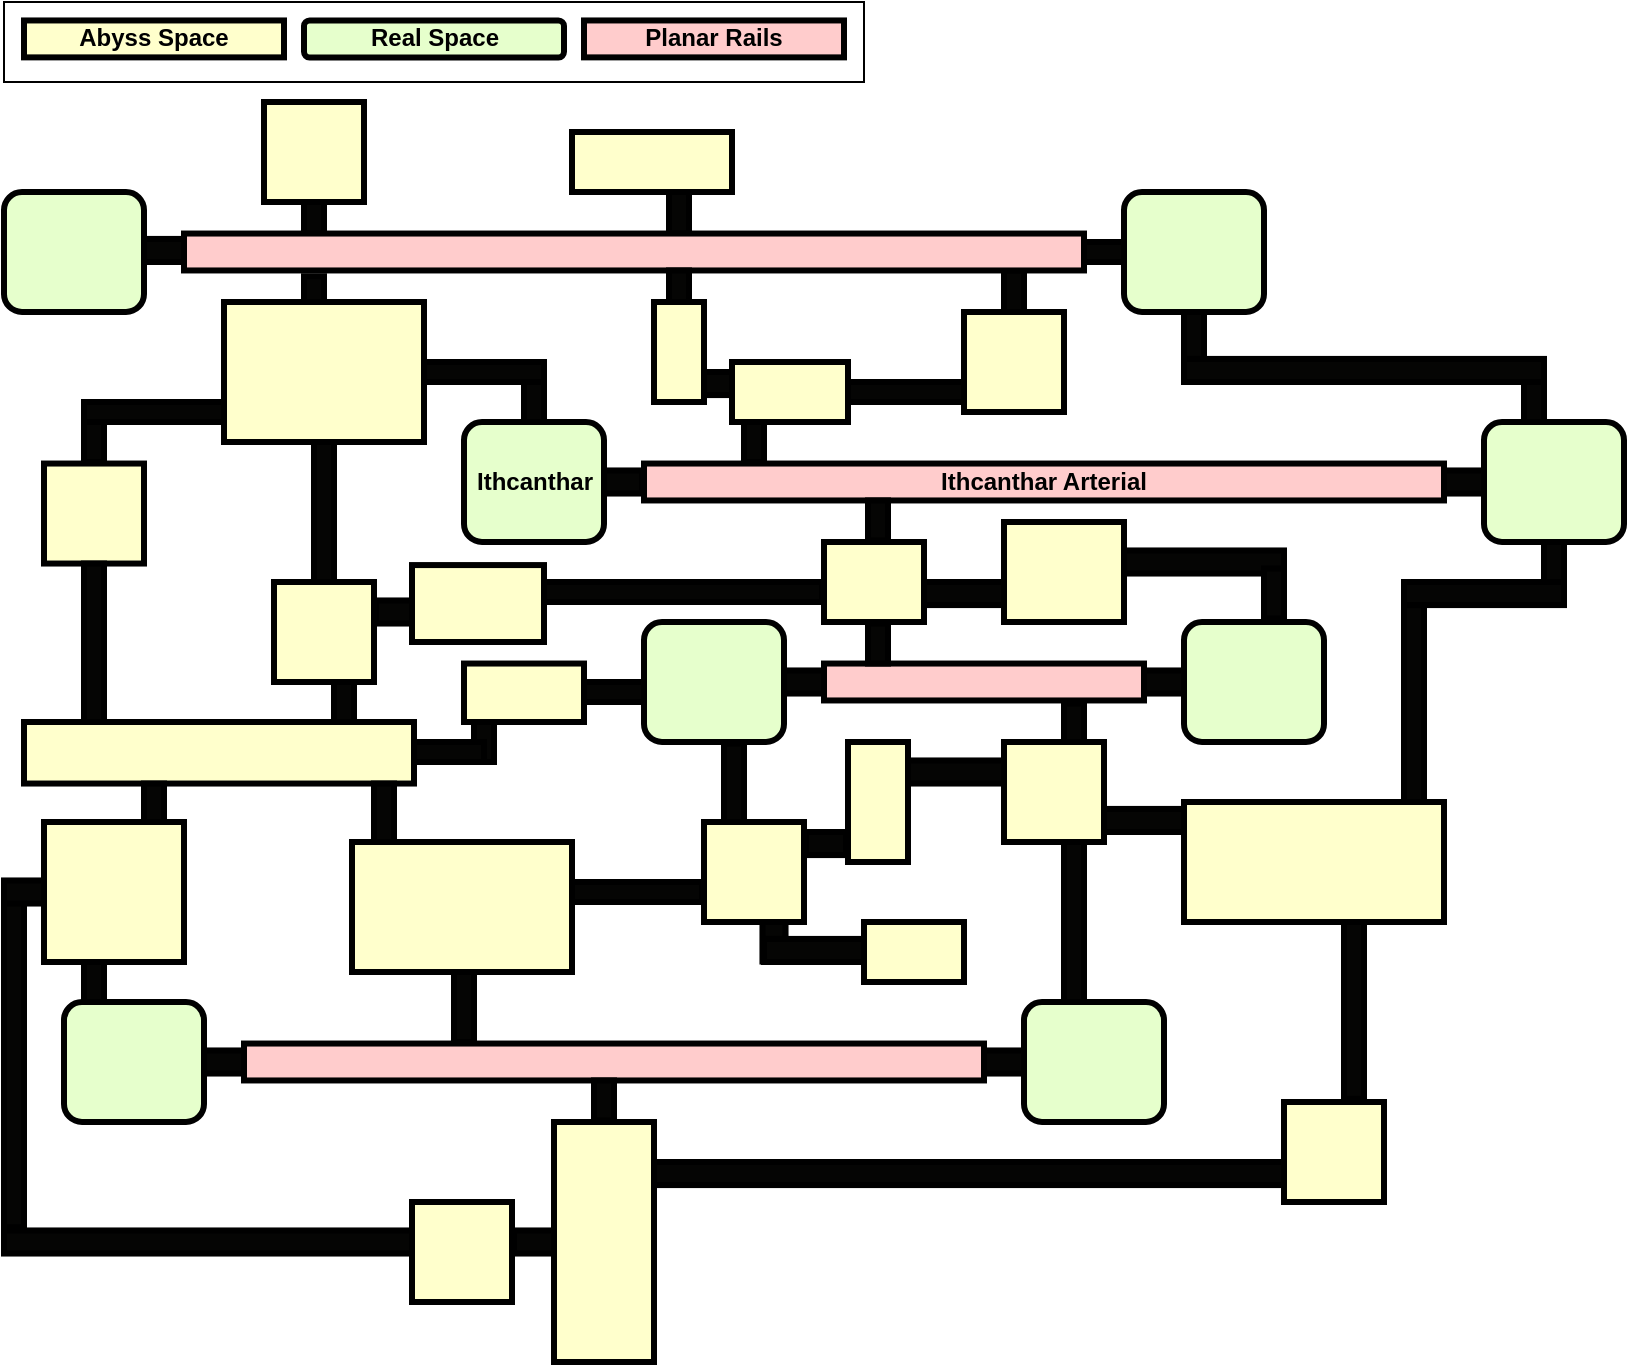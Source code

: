 <mxfile version="15.3.3" type="github">
  <diagram name="Page-1" id="c7558073-3199-34d8-9f00-42111426c3f3">
    <mxGraphModel dx="855" dy="312" grid="1" gridSize="10" guides="1" tooltips="1" connect="1" arrows="1" fold="1" page="1" pageScale="1" pageWidth="826" pageHeight="1169" background="none" math="0" shadow="0">
      <root>
        <mxCell id="0" />
        <mxCell id="1" parent="0" />
        <mxCell id="PadTIyMqERsMDA0XlbBG-208" value="" style="whiteSpace=wrap;align=center;verticalAlign=middle;fontStyle=1;strokeWidth=3;fillColor=#050504;" vertex="1" parent="1">
          <mxGeometry x="206" y="319.23" width="24" height="11.54" as="geometry" />
        </mxCell>
        <mxCell id="PadTIyMqERsMDA0XlbBG-205" value="" style="whiteSpace=wrap;align=center;verticalAlign=middle;fontStyle=1;strokeWidth=3;fillColor=#050504;" vertex="1" parent="1">
          <mxGeometry x="550" y="370.77" width="10" height="20" as="geometry" />
        </mxCell>
        <mxCell id="PadTIyMqERsMDA0XlbBG-204" value="" style="whiteSpace=wrap;align=center;verticalAlign=middle;fontStyle=1;strokeWidth=3;fillColor=#050504;" vertex="1" parent="1">
          <mxGeometry x="369" y="205.0" width="19" height="11.54" as="geometry" />
        </mxCell>
        <mxCell id="PadTIyMqERsMDA0XlbBG-190" value="" style="whiteSpace=wrap;align=center;verticalAlign=middle;fontStyle=1;strokeWidth=3;fillColor=#050504;" vertex="1" parent="1">
          <mxGeometry x="340" y="600" width="320" height="11.54" as="geometry" />
        </mxCell>
        <mxCell id="PadTIyMqERsMDA0XlbBG-186" value="" style="whiteSpace=wrap;align=center;verticalAlign=middle;fontStyle=1;strokeWidth=3;fillColor=#050504;rotation=90;" vertex="1" parent="1">
          <mxGeometry x="395" y="484" width="20" height="11.54" as="geometry" />
        </mxCell>
        <mxCell id="PadTIyMqERsMDA0XlbBG-184" value="" style="whiteSpace=wrap;align=center;verticalAlign=middle;fontStyle=1;strokeWidth=3;fillColor=#050504;" vertex="1" parent="1">
          <mxGeometry x="421" y="435.0" width="20" height="11.54" as="geometry" />
        </mxCell>
        <mxCell id="PadTIyMqERsMDA0XlbBG-183" value="" style="whiteSpace=wrap;align=center;verticalAlign=middle;fontStyle=1;strokeWidth=3;fillColor=#050504;" vertex="1" parent="1">
          <mxGeometry x="300" y="460" width="69" height="10" as="geometry" />
        </mxCell>
        <mxCell id="PadTIyMqERsMDA0XlbBG-160" value="" style="whiteSpace=wrap;align=center;verticalAlign=middle;fontStyle=1;strokeWidth=3;fillColor=#050504;" vertex="1" parent="1">
          <mxGeometry x="520" y="154.23" width="10" height="25.77" as="geometry" />
        </mxCell>
        <mxCell id="PadTIyMqERsMDA0XlbBG-154" value="" style="whiteSpace=wrap;align=center;verticalAlign=middle;fontStyle=1;strokeWidth=3;fillColor=#050504;" vertex="1" parent="1">
          <mxGeometry x="60" y="220" width="70" height="10" as="geometry" />
        </mxCell>
        <mxCell id="PadTIyMqERsMDA0XlbBG-153" value="" style="whiteSpace=wrap;align=center;verticalAlign=middle;fontStyle=1;strokeWidth=3;fillColor=#050504;" vertex="1" parent="1">
          <mxGeometry x="90" y="138.46" width="20" height="11.54" as="geometry" />
        </mxCell>
        <mxCell id="PadTIyMqERsMDA0XlbBG-152" value="" style="whiteSpace=wrap;align=center;verticalAlign=middle;fontStyle=1;strokeWidth=3;fillColor=#050504;" vertex="1" parent="1">
          <mxGeometry x="352.5" y="110" width="10" height="25.77" as="geometry" />
        </mxCell>
        <mxCell id="PadTIyMqERsMDA0XlbBG-151" value="" style="whiteSpace=wrap;align=center;verticalAlign=middle;fontStyle=1;strokeWidth=3;fillColor=#050504;" vertex="1" parent="1">
          <mxGeometry x="170" y="120" width="10" height="15.77" as="geometry" />
        </mxCell>
        <mxCell id="PadTIyMqERsMDA0XlbBG-103" value="" style="group" vertex="1" connectable="0" parent="1">
          <mxGeometry x="20" y="20" width="430" height="40" as="geometry" />
        </mxCell>
        <mxCell id="PadTIyMqERsMDA0XlbBG-102" value="" style="rounded=0;whiteSpace=wrap;html=1;hachureGap=4;pointerEvents=0;strokeColor=default;" vertex="1" parent="PadTIyMqERsMDA0XlbBG-103">
          <mxGeometry width="430" height="40" as="geometry" />
        </mxCell>
        <mxCell id="PadTIyMqERsMDA0XlbBG-96" value="Abyss Space" style="whiteSpace=wrap;align=center;verticalAlign=middle;fontStyle=1;strokeWidth=3;fillColor=#FFFFCC" vertex="1" parent="PadTIyMqERsMDA0XlbBG-103">
          <mxGeometry x="10" y="9.231" width="130" height="18.462" as="geometry" />
        </mxCell>
        <mxCell id="PadTIyMqERsMDA0XlbBG-97" value="Planar Rails" style="whiteSpace=wrap;align=center;verticalAlign=middle;size=0.231;fontStyle=1;strokeWidth=3;fillColor=#FFCCCC;strokeColor=default;" vertex="1" parent="PadTIyMqERsMDA0XlbBG-103">
          <mxGeometry x="290" y="9.231" width="130" height="18.462" as="geometry" />
        </mxCell>
        <mxCell id="PadTIyMqERsMDA0XlbBG-98" value="Real Space" style="verticalAlign=middle;align=center;fontSize=12;fontFamily=Helvetica;html=1;rounded=1;fontStyle=1;strokeWidth=3;fillColor=#E6FFCC" vertex="1" parent="PadTIyMqERsMDA0XlbBG-103">
          <mxGeometry x="150" y="9.231" width="130" height="18.462" as="geometry" />
        </mxCell>
        <mxCell id="PadTIyMqERsMDA0XlbBG-104" value="" style="whiteSpace=wrap;align=center;verticalAlign=middle;size=0.231;fontStyle=1;strokeWidth=3;fillColor=#FFCCCC;strokeColor=default;" vertex="1" parent="1">
          <mxGeometry x="110" y="135.77" width="450" height="18.46" as="geometry" />
        </mxCell>
        <mxCell id="PadTIyMqERsMDA0XlbBG-115" value="" style="verticalAlign=middle;align=center;fontSize=12;fontFamily=Helvetica;html=1;rounded=1;fontStyle=1;strokeWidth=3;fillColor=#E6FFCC" vertex="1" parent="1">
          <mxGeometry x="20" y="115" width="70" height="60" as="geometry" />
        </mxCell>
        <mxCell id="PadTIyMqERsMDA0XlbBG-117" value="" style="whiteSpace=wrap;align=center;verticalAlign=middle;fontStyle=1;strokeWidth=3;fillColor=#FFFFCC" vertex="1" parent="1">
          <mxGeometry x="150" y="70" width="50" height="50" as="geometry" />
        </mxCell>
        <mxCell id="PadTIyMqERsMDA0XlbBG-118" value="Ithcanthar Arterial" style="whiteSpace=wrap;align=center;verticalAlign=middle;size=0.231;fontStyle=1;strokeWidth=3;fillColor=#FFCCCC;strokeColor=default;" vertex="1" parent="1">
          <mxGeometry x="340" y="250.77" width="400" height="18.46" as="geometry" />
        </mxCell>
        <mxCell id="PadTIyMqERsMDA0XlbBG-119" value="" style="whiteSpace=wrap;align=center;verticalAlign=middle;size=0.231;fontStyle=1;strokeWidth=3;fillColor=#FFCCCC;strokeColor=default;" vertex="1" parent="1">
          <mxGeometry x="140" y="540.77" width="370" height="18.46" as="geometry" />
        </mxCell>
        <mxCell id="PadTIyMqERsMDA0XlbBG-120" value="" style="whiteSpace=wrap;align=center;verticalAlign=middle;size=0.231;fontStyle=1;strokeWidth=3;fillColor=#FFCCCC;strokeColor=default;" vertex="1" parent="1">
          <mxGeometry x="430" y="350.77" width="160" height="18.46" as="geometry" />
        </mxCell>
        <mxCell id="PadTIyMqERsMDA0XlbBG-121" value="Ithcanthar" style="verticalAlign=middle;align=center;fontSize=12;fontFamily=Helvetica;html=1;rounded=1;fontStyle=1;strokeWidth=3;fillColor=#E6FFCC" vertex="1" parent="1">
          <mxGeometry x="250" y="230" width="70" height="60" as="geometry" />
        </mxCell>
        <mxCell id="PadTIyMqERsMDA0XlbBG-122" value="" style="verticalAlign=middle;align=center;fontSize=12;fontFamily=Helvetica;html=1;rounded=1;fontStyle=1;strokeWidth=3;fillColor=#E6FFCC" vertex="1" parent="1">
          <mxGeometry x="580" y="115" width="70" height="60" as="geometry" />
        </mxCell>
        <mxCell id="PadTIyMqERsMDA0XlbBG-123" value="" style="verticalAlign=middle;align=center;fontSize=12;fontFamily=Helvetica;html=1;rounded=1;fontStyle=1;strokeWidth=3;fillColor=#E6FFCC" vertex="1" parent="1">
          <mxGeometry x="760" y="230" width="70" height="60" as="geometry" />
        </mxCell>
        <mxCell id="PadTIyMqERsMDA0XlbBG-124" value="" style="verticalAlign=middle;align=center;fontSize=12;fontFamily=Helvetica;html=1;rounded=1;fontStyle=1;strokeWidth=3;fillColor=#E6FFCC" vertex="1" parent="1">
          <mxGeometry x="610" y="330" width="70" height="60" as="geometry" />
        </mxCell>
        <mxCell id="PadTIyMqERsMDA0XlbBG-125" value="" style="verticalAlign=middle;align=center;fontSize=12;fontFamily=Helvetica;html=1;rounded=1;fontStyle=1;strokeWidth=3;fillColor=#E6FFCC" vertex="1" parent="1">
          <mxGeometry x="340" y="330" width="70" height="60" as="geometry" />
        </mxCell>
        <mxCell id="PadTIyMqERsMDA0XlbBG-126" value="" style="verticalAlign=middle;align=center;fontSize=12;fontFamily=Helvetica;html=1;rounded=1;fontStyle=1;strokeWidth=3;fillColor=#E6FFCC" vertex="1" parent="1">
          <mxGeometry x="530" y="520" width="70" height="60" as="geometry" />
        </mxCell>
        <mxCell id="PadTIyMqERsMDA0XlbBG-127" value="" style="verticalAlign=middle;align=center;fontSize=12;fontFamily=Helvetica;html=1;rounded=1;fontStyle=1;strokeWidth=3;fillColor=#E6FFCC" vertex="1" parent="1">
          <mxGeometry x="50" y="520" width="70" height="60" as="geometry" />
        </mxCell>
        <mxCell id="PadTIyMqERsMDA0XlbBG-128" value="" style="whiteSpace=wrap;align=center;verticalAlign=middle;fontStyle=1;strokeWidth=3;fillColor=#FFFFCC" vertex="1" parent="1">
          <mxGeometry x="130" y="170" width="100" height="70" as="geometry" />
        </mxCell>
        <mxCell id="PadTIyMqERsMDA0XlbBG-129" value="" style="whiteSpace=wrap;align=center;verticalAlign=middle;fontStyle=1;strokeWidth=3;fillColor=#FFFFCC" vertex="1" parent="1">
          <mxGeometry x="155" y="310" width="50" height="50" as="geometry" />
        </mxCell>
        <mxCell id="PadTIyMqERsMDA0XlbBG-130" value="" style="whiteSpace=wrap;align=center;verticalAlign=middle;fontStyle=1;strokeWidth=3;fillColor=#FFFFCC" vertex="1" parent="1">
          <mxGeometry x="30" y="380" width="195" height="30.77" as="geometry" />
        </mxCell>
        <mxCell id="PadTIyMqERsMDA0XlbBG-131" value="" style="whiteSpace=wrap;align=center;verticalAlign=middle;fontStyle=1;strokeWidth=3;fillColor=#FFFFCC" vertex="1" parent="1">
          <mxGeometry x="40" y="430" width="70" height="70" as="geometry" />
        </mxCell>
        <mxCell id="PadTIyMqERsMDA0XlbBG-132" value="" style="whiteSpace=wrap;align=center;verticalAlign=middle;fontStyle=1;strokeWidth=3;fillColor=#FFFFCC" vertex="1" parent="1">
          <mxGeometry x="250" y="350.77" width="60" height="29.23" as="geometry" />
        </mxCell>
        <mxCell id="PadTIyMqERsMDA0XlbBG-133" value="" style="whiteSpace=wrap;align=center;verticalAlign=middle;fontStyle=1;strokeWidth=3;fillColor=#FFFFCC" vertex="1" parent="1">
          <mxGeometry x="430" y="290" width="50" height="40" as="geometry" />
        </mxCell>
        <mxCell id="PadTIyMqERsMDA0XlbBG-134" value="" style="whiteSpace=wrap;align=center;verticalAlign=middle;fontStyle=1;strokeWidth=3;fillColor=#FFFFCC" vertex="1" parent="1">
          <mxGeometry x="345" y="170" width="25" height="50" as="geometry" />
        </mxCell>
        <mxCell id="PadTIyMqERsMDA0XlbBG-135" value="" style="whiteSpace=wrap;align=center;verticalAlign=middle;fontStyle=1;strokeWidth=3;fillColor=#FFFFCC" vertex="1" parent="1">
          <mxGeometry x="384" y="200" width="58" height="30" as="geometry" />
        </mxCell>
        <mxCell id="PadTIyMqERsMDA0XlbBG-136" value="" style="whiteSpace=wrap;align=center;verticalAlign=middle;fontStyle=1;strokeWidth=3;fillColor=#FFFFCC" vertex="1" parent="1">
          <mxGeometry x="500" y="175" width="50" height="50" as="geometry" />
        </mxCell>
        <mxCell id="PadTIyMqERsMDA0XlbBG-137" value="" style="whiteSpace=wrap;align=center;verticalAlign=middle;fontStyle=1;strokeWidth=3;fillColor=#FFFFCC" vertex="1" parent="1">
          <mxGeometry x="304" y="85" width="80" height="30" as="geometry" />
        </mxCell>
        <mxCell id="PadTIyMqERsMDA0XlbBG-138" value="" style="whiteSpace=wrap;align=center;verticalAlign=middle;fontStyle=1;strokeWidth=3;fillColor=#FFFFCC" vertex="1" parent="1">
          <mxGeometry x="520" y="390" width="50" height="50" as="geometry" />
        </mxCell>
        <mxCell id="PadTIyMqERsMDA0XlbBG-139" value="" style="whiteSpace=wrap;align=center;verticalAlign=middle;fontStyle=1;strokeWidth=3;fillColor=#FFFFCC" vertex="1" parent="1">
          <mxGeometry x="610" y="420" width="130" height="60" as="geometry" />
        </mxCell>
        <mxCell id="PadTIyMqERsMDA0XlbBG-140" value="" style="whiteSpace=wrap;align=center;verticalAlign=middle;fontStyle=1;strokeWidth=3;fillColor=#FFFFCC" vertex="1" parent="1">
          <mxGeometry x="442" y="390" width="30" height="60" as="geometry" />
        </mxCell>
        <mxCell id="PadTIyMqERsMDA0XlbBG-141" value="" style="whiteSpace=wrap;align=center;verticalAlign=middle;fontStyle=1;strokeWidth=3;fillColor=#FFFFCC" vertex="1" parent="1">
          <mxGeometry x="370" y="430" width="50" height="50" as="geometry" />
        </mxCell>
        <mxCell id="PadTIyMqERsMDA0XlbBG-142" value="" style="whiteSpace=wrap;align=center;verticalAlign=middle;fontStyle=1;strokeWidth=3;fillColor=#FFFFCC" vertex="1" parent="1">
          <mxGeometry x="450" y="480" width="50" height="30" as="geometry" />
        </mxCell>
        <mxCell id="PadTIyMqERsMDA0XlbBG-143" value="" style="whiteSpace=wrap;align=center;verticalAlign=middle;fontStyle=1;strokeWidth=3;fillColor=#FFFFCC" vertex="1" parent="1">
          <mxGeometry x="194" y="440" width="110" height="65" as="geometry" />
        </mxCell>
        <mxCell id="PadTIyMqERsMDA0XlbBG-144" value="" style="whiteSpace=wrap;align=center;verticalAlign=middle;fontStyle=1;strokeWidth=3;fillColor=#FFFFCC" vertex="1" parent="1">
          <mxGeometry x="224" y="620" width="50" height="50" as="geometry" />
        </mxCell>
        <mxCell id="PadTIyMqERsMDA0XlbBG-145" value="" style="whiteSpace=wrap;align=center;verticalAlign=middle;fontStyle=1;strokeWidth=3;fillColor=#FFFFCC" vertex="1" parent="1">
          <mxGeometry x="295" y="580" width="50" height="120" as="geometry" />
        </mxCell>
        <mxCell id="PadTIyMqERsMDA0XlbBG-146" value="" style="whiteSpace=wrap;align=center;verticalAlign=middle;fontStyle=1;strokeWidth=3;fillColor=#FFFFCC" vertex="1" parent="1">
          <mxGeometry x="660" y="570" width="50" height="50" as="geometry" />
        </mxCell>
        <mxCell id="PadTIyMqERsMDA0XlbBG-147" value="" style="whiteSpace=wrap;align=center;verticalAlign=middle;fontStyle=1;strokeWidth=3;fillColor=#FFFFCC" vertex="1" parent="1">
          <mxGeometry x="40" y="250.77" width="50" height="50" as="geometry" />
        </mxCell>
        <mxCell id="PadTIyMqERsMDA0XlbBG-155" value="" style="whiteSpace=wrap;align=center;verticalAlign=middle;fontStyle=1;strokeWidth=3;fillColor=#050504;" vertex="1" parent="1">
          <mxGeometry x="560" y="140" width="20" height="10" as="geometry" />
        </mxCell>
        <mxCell id="PadTIyMqERsMDA0XlbBG-156" value="" style="whiteSpace=wrap;align=center;verticalAlign=middle;fontStyle=1;strokeWidth=3;fillColor=#050504;" vertex="1" parent="1">
          <mxGeometry x="352.5" y="154.23" width="10" height="15.77" as="geometry" />
        </mxCell>
        <mxCell id="PadTIyMqERsMDA0XlbBG-158" value="" style="whiteSpace=wrap;align=center;verticalAlign=middle;fontStyle=1;strokeWidth=3;fillColor=#050504;" vertex="1" parent="1">
          <mxGeometry x="390" y="230" width="10" height="20" as="geometry" />
        </mxCell>
        <mxCell id="PadTIyMqERsMDA0XlbBG-159" value="" style="whiteSpace=wrap;align=center;verticalAlign=middle;fontStyle=1;strokeWidth=3;fillColor=#050504;" vertex="1" parent="1">
          <mxGeometry x="442" y="210" width="58" height="10" as="geometry" />
        </mxCell>
        <mxCell id="PadTIyMqERsMDA0XlbBG-161" value="" style="whiteSpace=wrap;align=center;verticalAlign=middle;fontStyle=1;strokeWidth=3;fillColor=#050504;" vertex="1" parent="1">
          <mxGeometry x="320" y="254.23" width="19" height="11.54" as="geometry" />
        </mxCell>
        <mxCell id="PadTIyMqERsMDA0XlbBG-162" value="" style="whiteSpace=wrap;align=center;verticalAlign=middle;fontStyle=1;strokeWidth=3;fillColor=#050504;" vertex="1" parent="1">
          <mxGeometry x="580" y="294.23" width="80" height="11.54" as="geometry" />
        </mxCell>
        <mxCell id="PadTIyMqERsMDA0XlbBG-163" value="" style="whiteSpace=wrap;align=center;verticalAlign=middle;fontStyle=1;strokeWidth=3;fillColor=#050504;" vertex="1" parent="1">
          <mxGeometry x="740" y="254.23" width="20" height="11.54" as="geometry" />
        </mxCell>
        <mxCell id="PadTIyMqERsMDA0XlbBG-164" value="" style="whiteSpace=wrap;align=center;verticalAlign=middle;fontStyle=1;strokeWidth=3;fillColor=#050504;" vertex="1" parent="1">
          <mxGeometry x="410" y="354.23" width="20" height="11.54" as="geometry" />
        </mxCell>
        <mxCell id="PadTIyMqERsMDA0XlbBG-165" value="" style="whiteSpace=wrap;align=center;verticalAlign=middle;fontStyle=1;strokeWidth=3;fillColor=#050504;" vertex="1" parent="1">
          <mxGeometry x="510" y="544.23" width="20" height="11.54" as="geometry" />
        </mxCell>
        <mxCell id="PadTIyMqERsMDA0XlbBG-166" value="" style="whiteSpace=wrap;align=center;verticalAlign=middle;fontStyle=1;strokeWidth=3;fillColor=#050504;" vertex="1" parent="1">
          <mxGeometry x="120" y="544.23" width="20" height="11.54" as="geometry" />
        </mxCell>
        <mxCell id="PadTIyMqERsMDA0XlbBG-167" value="" style="whiteSpace=wrap;align=center;verticalAlign=middle;fontStyle=1;strokeWidth=3;fillColor=#050504;" vertex="1" parent="1">
          <mxGeometry x="60" y="230" width="10" height="20" as="geometry" />
        </mxCell>
        <mxCell id="PadTIyMqERsMDA0XlbBG-168" value="" style="whiteSpace=wrap;align=center;verticalAlign=middle;fontStyle=1;strokeWidth=3;fillColor=#050504;" vertex="1" parent="1">
          <mxGeometry x="175" y="240" width="10" height="70" as="geometry" />
        </mxCell>
        <mxCell id="PadTIyMqERsMDA0XlbBG-169" value="" style="whiteSpace=wrap;align=center;verticalAlign=middle;fontStyle=1;strokeWidth=3;fillColor=#050504;" vertex="1" parent="1">
          <mxGeometry x="230" y="200" width="60" height="10" as="geometry" />
        </mxCell>
        <mxCell id="PadTIyMqERsMDA0XlbBG-170" value="" style="whiteSpace=wrap;align=center;verticalAlign=middle;fontStyle=1;strokeWidth=3;fillColor=#050504;" vertex="1" parent="1">
          <mxGeometry x="170" y="157.12" width="10" height="12.88" as="geometry" />
        </mxCell>
        <mxCell id="PadTIyMqERsMDA0XlbBG-171" value="" style="whiteSpace=wrap;align=center;verticalAlign=middle;fontStyle=1;strokeWidth=3;fillColor=#050504;" vertex="1" parent="1">
          <mxGeometry x="280" y="210" width="10" height="20" as="geometry" />
        </mxCell>
        <mxCell id="PadTIyMqERsMDA0XlbBG-172" value="" style="whiteSpace=wrap;align=center;verticalAlign=middle;fontStyle=1;strokeWidth=3;fillColor=#050504;" vertex="1" parent="1">
          <mxGeometry x="185" y="360" width="10" height="20" as="geometry" />
        </mxCell>
        <mxCell id="PadTIyMqERsMDA0XlbBG-173" value="" style="whiteSpace=wrap;align=center;verticalAlign=middle;fontStyle=1;strokeWidth=3;fillColor=#050504;" vertex="1" parent="1">
          <mxGeometry x="310" y="360" width="30" height="10" as="geometry" />
        </mxCell>
        <mxCell id="PadTIyMqERsMDA0XlbBG-174" value="" style="whiteSpace=wrap;align=center;verticalAlign=middle;fontStyle=1;strokeWidth=3;fillColor=#050504;" vertex="1" parent="1">
          <mxGeometry x="255" y="380" width="10" height="20" as="geometry" />
        </mxCell>
        <mxCell id="PadTIyMqERsMDA0XlbBG-175" value="" style="whiteSpace=wrap;align=center;verticalAlign=middle;fontStyle=1;strokeWidth=3;fillColor=#050504;" vertex="1" parent="1">
          <mxGeometry x="225" y="390" width="35" height="10" as="geometry" />
        </mxCell>
        <mxCell id="PadTIyMqERsMDA0XlbBG-176" value="" style="whiteSpace=wrap;align=center;verticalAlign=middle;fontStyle=1;strokeWidth=3;fillColor=#050504;" vertex="1" parent="1">
          <mxGeometry x="60" y="300.77" width="10" height="79.23" as="geometry" />
        </mxCell>
        <mxCell id="PadTIyMqERsMDA0XlbBG-177" value="" style="whiteSpace=wrap;align=center;verticalAlign=middle;fontStyle=1;strokeWidth=3;fillColor=#050504;" vertex="1" parent="1">
          <mxGeometry x="90" y="410.77" width="10" height="19.23" as="geometry" />
        </mxCell>
        <mxCell id="PadTIyMqERsMDA0XlbBG-178" value="" style="whiteSpace=wrap;align=center;verticalAlign=middle;fontStyle=1;strokeWidth=3;fillColor=#050504;" vertex="1" parent="1">
          <mxGeometry x="60" y="500" width="10" height="20" as="geometry" />
        </mxCell>
        <mxCell id="PadTIyMqERsMDA0XlbBG-179" value="" style="whiteSpace=wrap;align=center;verticalAlign=middle;fontStyle=1;strokeWidth=3;fillColor=#050504;" vertex="1" parent="1">
          <mxGeometry x="205" y="410.77" width="10" height="29.23" as="geometry" />
        </mxCell>
        <mxCell id="PadTIyMqERsMDA0XlbBG-180" value="" style="whiteSpace=wrap;align=center;verticalAlign=middle;fontStyle=1;strokeWidth=3;fillColor=#050504;" vertex="1" parent="1">
          <mxGeometry x="245" y="505" width="10" height="35" as="geometry" />
        </mxCell>
        <mxCell id="PadTIyMqERsMDA0XlbBG-181" value="" style="whiteSpace=wrap;align=center;verticalAlign=middle;fontStyle=1;strokeWidth=3;fillColor=#050504;" vertex="1" parent="1">
          <mxGeometry x="315" y="559.23" width="10" height="20" as="geometry" />
        </mxCell>
        <mxCell id="PadTIyMqERsMDA0XlbBG-182" value="" style="whiteSpace=wrap;align=center;verticalAlign=middle;fontStyle=1;strokeWidth=3;fillColor=#050504;" vertex="1" parent="1">
          <mxGeometry x="380" y="390.77" width="10" height="39.23" as="geometry" />
        </mxCell>
        <mxCell id="PadTIyMqERsMDA0XlbBG-185" value="" style="whiteSpace=wrap;align=center;verticalAlign=middle;fontStyle=1;strokeWidth=3;fillColor=#050504;" vertex="1" parent="1">
          <mxGeometry x="400" y="488.46" width="50" height="11.54" as="geometry" />
        </mxCell>
        <mxCell id="PadTIyMqERsMDA0XlbBG-187" value="" style="whiteSpace=wrap;align=center;verticalAlign=middle;fontStyle=1;strokeWidth=3;fillColor=#050504;" vertex="1" parent="1">
          <mxGeometry x="570" y="423.46" width="40" height="11.54" as="geometry" />
        </mxCell>
        <mxCell id="PadTIyMqERsMDA0XlbBG-189" value="" style="whiteSpace=wrap;align=center;verticalAlign=middle;fontStyle=1;strokeWidth=3;fillColor=#050504;" vertex="1" parent="1">
          <mxGeometry x="275" y="634.23" width="20" height="11.54" as="geometry" />
        </mxCell>
        <mxCell id="PadTIyMqERsMDA0XlbBG-191" value="" style="whiteSpace=wrap;align=center;verticalAlign=middle;fontStyle=1;strokeWidth=3;fillColor=#050504;" vertex="1" parent="1">
          <mxGeometry x="550" y="440" width="10" height="80" as="geometry" />
        </mxCell>
        <mxCell id="PadTIyMqERsMDA0XlbBG-192" value="" style="whiteSpace=wrap;align=center;verticalAlign=middle;fontStyle=1;strokeWidth=3;fillColor=#050504;" vertex="1" parent="1">
          <mxGeometry x="690" y="480" width="10" height="88.46" as="geometry" />
        </mxCell>
        <mxCell id="PadTIyMqERsMDA0XlbBG-193" value="" style="whiteSpace=wrap;align=center;verticalAlign=middle;fontStyle=1;strokeWidth=3;fillColor=#050504;" vertex="1" parent="1">
          <mxGeometry x="720" y="310" width="10" height="110" as="geometry" />
        </mxCell>
        <mxCell id="PadTIyMqERsMDA0XlbBG-194" value="" style="whiteSpace=wrap;align=center;verticalAlign=middle;fontStyle=1;strokeWidth=3;fillColor=#050504;" vertex="1" parent="1">
          <mxGeometry x="720" y="310" width="80" height="11.54" as="geometry" />
        </mxCell>
        <mxCell id="PadTIyMqERsMDA0XlbBG-195" value="" style="whiteSpace=wrap;align=center;verticalAlign=middle;fontStyle=1;strokeWidth=3;fillColor=#050504;" vertex="1" parent="1">
          <mxGeometry x="452" y="269.23" width="10" height="20" as="geometry" />
        </mxCell>
        <mxCell id="PadTIyMqERsMDA0XlbBG-196" value="" style="whiteSpace=wrap;align=center;verticalAlign=middle;fontStyle=1;strokeWidth=3;fillColor=#050504;" vertex="1" parent="1">
          <mxGeometry x="452" y="330.77" width="10" height="20" as="geometry" />
        </mxCell>
        <mxCell id="PadTIyMqERsMDA0XlbBG-197" value="" style="whiteSpace=wrap;align=center;verticalAlign=middle;fontStyle=1;strokeWidth=3;fillColor=#050504;" vertex="1" parent="1">
          <mxGeometry x="790" y="290" width="10" height="20" as="geometry" />
        </mxCell>
        <mxCell id="PadTIyMqERsMDA0XlbBG-198" value="" style="whiteSpace=wrap;align=center;verticalAlign=middle;fontStyle=1;strokeWidth=3;fillColor=#050504;" vertex="1" parent="1">
          <mxGeometry x="610" y="175" width="10" height="25" as="geometry" />
        </mxCell>
        <mxCell id="PadTIyMqERsMDA0XlbBG-199" value="" style="whiteSpace=wrap;align=center;verticalAlign=middle;fontStyle=1;strokeWidth=3;fillColor=#050504;" vertex="1" parent="1">
          <mxGeometry x="780" y="210" width="10" height="20" as="geometry" />
        </mxCell>
        <mxCell id="PadTIyMqERsMDA0XlbBG-200" value="" style="whiteSpace=wrap;align=center;verticalAlign=middle;fontStyle=1;strokeWidth=3;fillColor=#050504;" vertex="1" parent="1">
          <mxGeometry x="610" y="198.46" width="180" height="11.54" as="geometry" />
        </mxCell>
        <mxCell id="PadTIyMqERsMDA0XlbBG-201" value="" style="whiteSpace=wrap;align=center;verticalAlign=middle;fontStyle=1;strokeWidth=3;fillColor=#050504;" vertex="1" parent="1">
          <mxGeometry x="20" y="634.23" width="204" height="11.54" as="geometry" />
        </mxCell>
        <mxCell id="PadTIyMqERsMDA0XlbBG-202" value="" style="whiteSpace=wrap;align=center;verticalAlign=middle;fontStyle=1;strokeWidth=3;fillColor=#050504;" vertex="1" parent="1">
          <mxGeometry x="20" y="460" width="10" height="172.69" as="geometry" />
        </mxCell>
        <mxCell id="PadTIyMqERsMDA0XlbBG-203" value="" style="whiteSpace=wrap;align=center;verticalAlign=middle;fontStyle=1;strokeWidth=3;fillColor=#050504;" vertex="1" parent="1">
          <mxGeometry x="20" y="459.23" width="20" height="11.54" as="geometry" />
        </mxCell>
        <mxCell id="PadTIyMqERsMDA0XlbBG-206" value="" style="whiteSpace=wrap;align=center;verticalAlign=middle;fontStyle=1;strokeWidth=3;fillColor=#050504;" vertex="1" parent="1">
          <mxGeometry x="472" y="399.23" width="48" height="11.54" as="geometry" />
        </mxCell>
        <mxCell id="PadTIyMqERsMDA0XlbBG-207" value="" style="whiteSpace=wrap;align=center;verticalAlign=middle;fontStyle=1;strokeWidth=3;fillColor=#FFFFCC" vertex="1" parent="1">
          <mxGeometry x="224" y="301.54" width="66" height="38.46" as="geometry" />
        </mxCell>
        <mxCell id="PadTIyMqERsMDA0XlbBG-209" value="" style="whiteSpace=wrap;align=center;verticalAlign=middle;fontStyle=1;strokeWidth=3;fillColor=#050504;" vertex="1" parent="1">
          <mxGeometry x="290" y="310" width="139" height="10" as="geometry" />
        </mxCell>
        <mxCell id="PadTIyMqERsMDA0XlbBG-210" value="" style="whiteSpace=wrap;align=center;verticalAlign=middle;fontStyle=1;strokeWidth=3;fillColor=#FFFFCC" vertex="1" parent="1">
          <mxGeometry x="520" y="280" width="60" height="50" as="geometry" />
        </mxCell>
        <mxCell id="PadTIyMqERsMDA0XlbBG-211" value="" style="whiteSpace=wrap;align=center;verticalAlign=middle;fontStyle=1;strokeWidth=3;fillColor=#050504;" vertex="1" parent="1">
          <mxGeometry x="590" y="354.23" width="20" height="11.54" as="geometry" />
        </mxCell>
        <mxCell id="PadTIyMqERsMDA0XlbBG-212" value="" style="whiteSpace=wrap;align=center;verticalAlign=middle;fontStyle=1;strokeWidth=3;fillColor=#050504;" vertex="1" parent="1">
          <mxGeometry x="480" y="310" width="40" height="11.54" as="geometry" />
        </mxCell>
        <mxCell id="PadTIyMqERsMDA0XlbBG-213" value="" style="whiteSpace=wrap;align=center;verticalAlign=middle;fontStyle=1;strokeWidth=3;fillColor=#050504;" vertex="1" parent="1">
          <mxGeometry x="650" y="303.27" width="10" height="25" as="geometry" />
        </mxCell>
      </root>
    </mxGraphModel>
  </diagram>
</mxfile>
